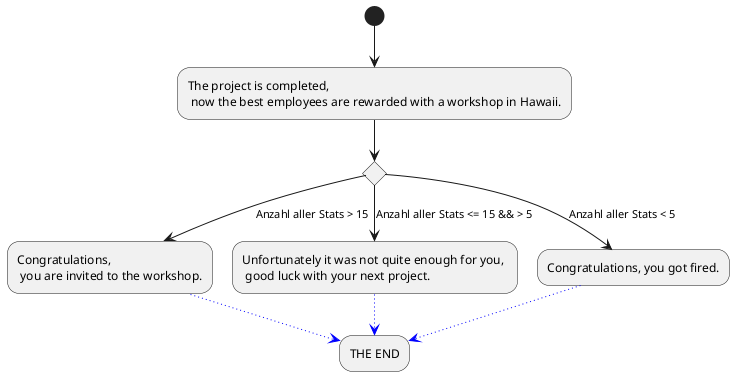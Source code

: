 @startuml
(*) --> "The project is completed, \n now the best employees are rewarded with a workshop in Hawaii." as shop
if "" then
--> [Anzahl aller Stats > 15] "Congratulations, \n you are invited to the workshop." as a
else 
--> [Anzahl aller Stats <= 15 && > 5] "Unfortunately it was not quite enough for you, \n good luck with your next project." as b
else
--> [Anzahl aller Stats < 5] "Congratulations, you got fired."
-[#blue,dotted]-> "THE END" as ende
a -[#blue,dotted]-> ende
b -[#blue,dotted]-> ende
@enduml